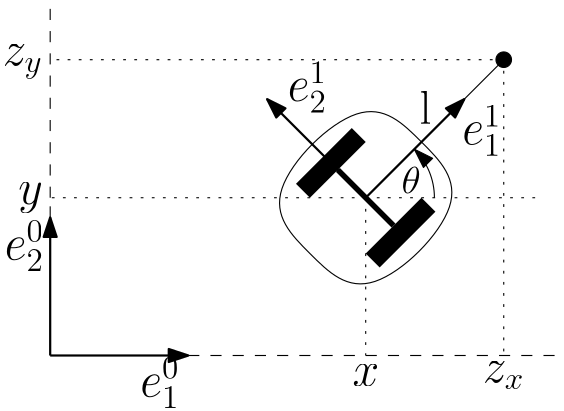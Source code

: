 <?xml version="1.0"?>
<!DOCTYPE ipe SYSTEM "ipe.dtd">
<ipe version="70206" creator="Ipe 7.2.7">
<info created="D:20170608132523" modified="D:20170608141819"/>
<ipestyle name="basic">
<symbol name="arrow/arc(spx)">
<path stroke="sym-stroke" fill="sym-stroke" pen="sym-pen">
0 0 m
-1 0.333 l
-1 -0.333 l
h
</path>
</symbol>
<symbol name="arrow/farc(spx)">
<path stroke="sym-stroke" fill="white" pen="sym-pen">
0 0 m
-1 0.333 l
-1 -0.333 l
h
</path>
</symbol>
<symbol name="arrow/ptarc(spx)">
<path stroke="sym-stroke" fill="sym-stroke" pen="sym-pen">
0 0 m
-1 0.333 l
-0.8 0 l
-1 -0.333 l
h
</path>
</symbol>
<symbol name="arrow/fptarc(spx)">
<path stroke="sym-stroke" fill="white" pen="sym-pen">
0 0 m
-1 0.333 l
-0.8 0 l
-1 -0.333 l
h
</path>
</symbol>
<symbol name="mark/circle(sx)" transformations="translations">
<path fill="sym-stroke">
0.6 0 0 0.6 0 0 e
0.4 0 0 0.4 0 0 e
</path>
</symbol>
<symbol name="mark/disk(sx)" transformations="translations">
<path fill="sym-stroke">
0.6 0 0 0.6 0 0 e
</path>
</symbol>
<symbol name="mark/fdisk(sfx)" transformations="translations">
<group>
<path fill="sym-fill">
0.5 0 0 0.5 0 0 e
</path>
<path fill="sym-stroke" fillrule="eofill">
0.6 0 0 0.6 0 0 e
0.4 0 0 0.4 0 0 e
</path>
</group>
</symbol>
<symbol name="mark/box(sx)" transformations="translations">
<path fill="sym-stroke" fillrule="eofill">
-0.6 -0.6 m
0.6 -0.6 l
0.6 0.6 l
-0.6 0.6 l
h
-0.4 -0.4 m
0.4 -0.4 l
0.4 0.4 l
-0.4 0.4 l
h
</path>
</symbol>
<symbol name="mark/square(sx)" transformations="translations">
<path fill="sym-stroke">
-0.6 -0.6 m
0.6 -0.6 l
0.6 0.6 l
-0.6 0.6 l
h
</path>
</symbol>
<symbol name="mark/fsquare(sfx)" transformations="translations">
<group>
<path fill="sym-fill">
-0.5 -0.5 m
0.5 -0.5 l
0.5 0.5 l
-0.5 0.5 l
h
</path>
<path fill="sym-stroke" fillrule="eofill">
-0.6 -0.6 m
0.6 -0.6 l
0.6 0.6 l
-0.6 0.6 l
h
-0.4 -0.4 m
0.4 -0.4 l
0.4 0.4 l
-0.4 0.4 l
h
</path>
</group>
</symbol>
<symbol name="mark/cross(sx)" transformations="translations">
<group>
<path fill="sym-stroke">
-0.43 -0.57 m
0.57 0.43 l
0.43 0.57 l
-0.57 -0.43 l
h
</path>
<path fill="sym-stroke">
-0.43 0.57 m
0.57 -0.43 l
0.43 -0.57 l
-0.57 0.43 l
h
</path>
</group>
</symbol>
<symbol name="arrow/fnormal(spx)">
<path stroke="sym-stroke" fill="white" pen="sym-pen">
0 0 m
-1 0.333 l
-1 -0.333 l
h
</path>
</symbol>
<symbol name="arrow/pointed(spx)">
<path stroke="sym-stroke" fill="sym-stroke" pen="sym-pen">
0 0 m
-1 0.333 l
-0.8 0 l
-1 -0.333 l
h
</path>
</symbol>
<symbol name="arrow/fpointed(spx)">
<path stroke="sym-stroke" fill="white" pen="sym-pen">
0 0 m
-1 0.333 l
-0.8 0 l
-1 -0.333 l
h
</path>
</symbol>
<symbol name="arrow/linear(spx)">
<path stroke="sym-stroke" pen="sym-pen">
-1 0.333 m
0 0 l
-1 -0.333 l
</path>
</symbol>
<symbol name="arrow/fdouble(spx)">
<path stroke="sym-stroke" fill="white" pen="sym-pen">
0 0 m
-1 0.333 l
-1 -0.333 l
h
-1 0 m
-2 0.333 l
-2 -0.333 l
h
</path>
</symbol>
<symbol name="arrow/double(spx)">
<path stroke="sym-stroke" fill="sym-stroke" pen="sym-pen">
0 0 m
-1 0.333 l
-1 -0.333 l
h
-1 0 m
-2 0.333 l
-2 -0.333 l
h
</path>
</symbol>
<pen name="heavier" value="0.8"/>
<pen name="fat" value="1.2"/>
<pen name="ultrafat" value="2"/>
<symbolsize name="large" value="5"/>
<symbolsize name="small" value="2"/>
<symbolsize name="tiny" value="1.1"/>
<arrowsize name="large" value="10"/>
<arrowsize name="small" value="5"/>
<arrowsize name="tiny" value="3"/>
<color name="red" value="1 0 0"/>
<color name="green" value="0 1 0"/>
<color name="blue" value="0 0 1"/>
<color name="yellow" value="1 1 0"/>
<color name="orange" value="1 0.647 0"/>
<color name="gold" value="1 0.843 0"/>
<color name="purple" value="0.627 0.125 0.941"/>
<color name="gray" value="0.745"/>
<color name="brown" value="0.647 0.165 0.165"/>
<color name="navy" value="0 0 0.502"/>
<color name="pink" value="1 0.753 0.796"/>
<color name="seagreen" value="0.18 0.545 0.341"/>
<color name="turquoise" value="0.251 0.878 0.816"/>
<color name="violet" value="0.933 0.51 0.933"/>
<color name="darkblue" value="0 0 0.545"/>
<color name="darkcyan" value="0 0.545 0.545"/>
<color name="darkgray" value="0.663"/>
<color name="darkgreen" value="0 0.392 0"/>
<color name="darkmagenta" value="0.545 0 0.545"/>
<color name="darkorange" value="1 0.549 0"/>
<color name="darkred" value="0.545 0 0"/>
<color name="lightblue" value="0.678 0.847 0.902"/>
<color name="lightcyan" value="0.878 1 1"/>
<color name="lightgray" value="0.827"/>
<color name="lightgreen" value="0.565 0.933 0.565"/>
<color name="lightyellow" value="1 1 0.878"/>
<dashstyle name="dashed" value="[4] 0"/>
<dashstyle name="dotted" value="[1 3] 0"/>
<dashstyle name="dash dotted" value="[4 2 1 2] 0"/>
<dashstyle name="dash dot dotted" value="[4 2 1 2 1 2] 0"/>
<textsize name="large" value="\large"/>
<textsize name="Large" value="\Large"/>
<textsize name="LARGE" value="\LARGE"/>
<textsize name="huge" value="\huge"/>
<textsize name="Huge" value="\Huge"/>
<textsize name="small" value="\small"/>
<textsize name="footnote" value="\footnotesize"/>
<textsize name="tiny" value="\tiny"/>
<textstyle name="center" begin="\begin{center}" end="\end{center}"/>
<textstyle name="itemize" begin="\begin{itemize}" end="\end{itemize}"/>
<textstyle name="item" begin="\begin{itemize}\item{}" end="\end{itemize}"/>
<gridsize name="4 pts" value="4"/>
<gridsize name="8 pts (~3 mm)" value="8"/>
<gridsize name="16 pts (~6 mm)" value="16"/>
<gridsize name="32 pts (~12 mm)" value="32"/>
<gridsize name="10 pts (~3.5 mm)" value="10"/>
<gridsize name="20 pts (~7 mm)" value="20"/>
<gridsize name="14 pts (~5 mm)" value="14"/>
<gridsize name="28 pts (~10 mm)" value="28"/>
<gridsize name="56 pts (~20 mm)" value="56"/>
<anglesize name="90 deg" value="90"/>
<anglesize name="60 deg" value="60"/>
<anglesize name="45 deg" value="45"/>
<anglesize name="30 deg" value="30"/>
<anglesize name="22.5 deg" value="22.5"/>
<opacity name="10%" value="0.1"/>
<opacity name="30%" value="0.3"/>
<opacity name="50%" value="0.5"/>
<opacity name="75%" value="0.75"/>
<tiling name="falling" angle="-60" step="4" width="1"/>
<tiling name="rising" angle="30" step="4" width="1"/>
</ipestyle>
<page>
<layer name="alpha"/>
<view layers="alpha" active="alpha"/>
<path layer="alpha" matrix="1.77479 0 0 0.776468 -86.3467 105.482" stroke="black" pen="heavier" arrow="normal/normal">
128 448 m
128 512 l
</path>
<path matrix="0.776468 0 0 1.77479 41.4378 -341.764" stroke="black" pen="heavier" arrow="normal/normal">
128 448 m
192 448 l
</path>
<path matrix="1.25496 1.25496 -1.25496 1.25496 656 -453.678" fill="black">
216 556 m
216 552 l
232 552 l
232 556 l
h
</path>
<path matrix="1.25496 1.25496 -1.25496 1.25496 656 -453.678" fill="black">
216 536 m
216 532 l
232 532 l
232 536 l
h
</path>
<path matrix="1.25496 1.25496 -1.25496 1.25496 656 -453.678" stroke="black" pen="ultrafat">
224 536 m
224 552 l
</path>
<path matrix="1.25496 1.25496 -1.25496 1.25496 656 -453.678" stroke="black">
208 560
240 560
240 544
240 528
208 528
208 544 u
</path>
<path matrix="1.10924 1.10924 -1.10924 1.10924 609.369 -341.764" stroke="black" pen="heavier" arrow="normal/normal">
224 544 m
256 544 l
</path>
<path matrix="1.10924 1.10924 -1.10924 1.10924 609.369 -341.764" stroke="black" pen="heavier" arrow="normal/normal">
224 544 m
224 576 l
</path>
<path matrix="1.77479 0 0 1.77479 -81.5734 -341.719" stroke="black" fill="black">
1.5788 0 0 1.5788 217.31 507.975 e
</path>
<path matrix="1.58031 0 0 1.58469 -36.3657 -244.181" stroke="black">
184 476 m
215.446 507.359 l
</path>
<path matrix="1.99663 0 0 1.77479 -128.942 -341.764" stroke="black" dash="dashed">
160 448 m
192 448 l
</path>
<path matrix="2.21848 0 0 1.77479 -171.536 -341.764" stroke="black" dash="dashed">
192 448 m
224 448 l
</path>
<path matrix="1.77479 0 0 1.77479 -86.3467 -341.764" stroke="black" dash="dashed">
128 476 m
128 480 l
</path>
<path matrix="1.77479 0 0 2.5354 -86.3467 -706.862" stroke="black" dash="dashed">
128 480 m
128 508 l
</path>
<path matrix="1.77479 0 0 1.77479 -86.3467 -341.764" stroke="black" dash="dotted">
220 508 m
128 508 l
</path>
<path matrix="1.77479 0 0 1.77479 -86.3467 -341.764" stroke="black" dash="dotted">
220 508 m
220 448 l
</path>
<path matrix="1.77479 0 0 1.77479 -86.3467 -341.764" stroke="black" dash="dotted">
192 480 m
192 448 l
</path>
<path matrix="1.77479 0 0 1.77479 -86.3467 -341.764" stroke="black" dash="dotted">
192 480 m
128 480 l
</path>
<text matrix="1.77479 0 0 1.77479 -96.545 -337.367" transformations="translations" pos="156 440" stroke="black" type="label" width="14.164" height="13.948" depth="4.26" halign="center" valign="center" size="LARGE" style="math">e^0_1</text>
<text matrix="1.77479 0 0 1.77479 -145.338 -288.07" transformations="translations" pos="156 440" stroke="black" type="label" width="14.164" height="13.948" depth="4.26" halign="center" valign="center" size="LARGE" style="math">e^0_2</text>
<text matrix="1.77479 0 0 1.77479 -86.3467 -341.764" transformations="translations" pos="124 480" stroke="black" type="label" width="8.837" height="7.41" depth="3.35" halign="center" valign="center" size="LARGE" style="math">y</text>
<text matrix="1.77479 0 0 1.77479 34.3387 -405.656" transformations="translations" pos="124 480" stroke="black" type="label" width="9.579" height="7.412" depth="0" halign="center" valign="center" size="LARGE" style="math">x</text>
<text matrix="1.77479 0 0 1.77479 84.0327 -405.656" transformations="translations" pos="124 480" stroke="black" type="label" width="14.981" height="7.415" depth="2.58" halign="center" valign="center" size="LARGE" style="math">z_x</text>
<text matrix="1.77479 0 0 1.77479 -89.0805 -292.682" transformations="translations" pos="124 480" stroke="black" type="label" width="14.465" height="7.409" depth="4.91" halign="center" valign="center" size="LARGE" style="math">z_y</text>
<text matrix="1.77479 0 0 1.77479 19.3562 -246.54" transformations="translations" pos="156 440" stroke="black" type="label" width="14.164" height="13.948" depth="4.26" halign="center" valign="center" size="LARGE" style="math">e^1_1</text>
<text matrix="1.77479 0 0 1.77479 -43.4379 -230.942" transformations="translations" pos="156 440" stroke="black" type="label" width="14.164" height="13.948" depth="4.26" halign="center" valign="center" size="LARGE" style="math">e^1_2</text>
<text matrix="1.77479 0 0 1.77479 -83.9567 -352.154" transformations="translations" pos="201.544 500.884" stroke="black" type="label" width="4.298" height="11.955" depth="0" valign="baseline" size="LARGE">l</text>
<path matrix="1.77479 0 0 1.77479 -86.3467 -341.764" stroke="black" dash="dotted">
192 480 m
228 480 l
</path>
<path matrix="1.77479 0 0 1.77479 -86.3467 -341.764" stroke="black" arrow="normal/normal">
205.938 480 m
13.938 0 0 13.938 192 480 201.856 489.855 a
</path>
<text matrix="1.77479 0 0 1.77479 50.6926 -335.221" transformations="translations" pos="124 480" stroke="black" type="label" width="6.936" height="9.963" depth="0" halign="center" valign="center" size="Large" style="math">\theta</text>
</page>
</ipe>
